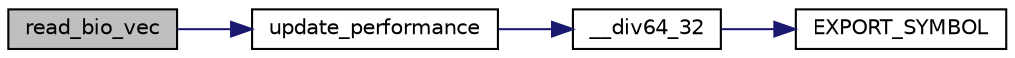 digraph "read_bio_vec"
{
  edge [fontname="Helvetica",fontsize="10",labelfontname="Helvetica",labelfontsize="10"];
  node [fontname="Helvetica",fontsize="10",shape=record];
  rankdir="LR";
  Node1 [label="read_bio_vec",height=0.2,width=0.4,color="black", fillcolor="grey75", style="filled", fontcolor="black"];
  Node1 -> Node2 [color="midnightblue",fontsize="10",style="solid",fontname="Helvetica"];
  Node2 [label="update_performance",height=0.2,width=0.4,color="black", fillcolor="white", style="filled",URL="$tdisk__performance_8h.html#ae00201ef33f2b28f394b7e60f29f1452",tooltip="This function updates the performance data of the given performacen data. "];
  Node2 -> Node3 [color="midnightblue",fontsize="10",style="solid",fontname="Helvetica"];
  Node3 [label="__div64_32",height=0.2,width=0.4,color="black", fillcolor="white", style="filled",URL="$helpers_8c.html#aff7dbb9c60a4d1c2a3648918d7d083e6"];
  Node3 -> Node4 [color="midnightblue",fontsize="10",style="solid",fontname="Helvetica"];
  Node4 [label="EXPORT_SYMBOL",height=0.2,width=0.4,color="black", fillcolor="white", style="filled",URL="$helpers_8c.html#a6b260ca72a53d15fc7e64d9b70d46d96"];
}
